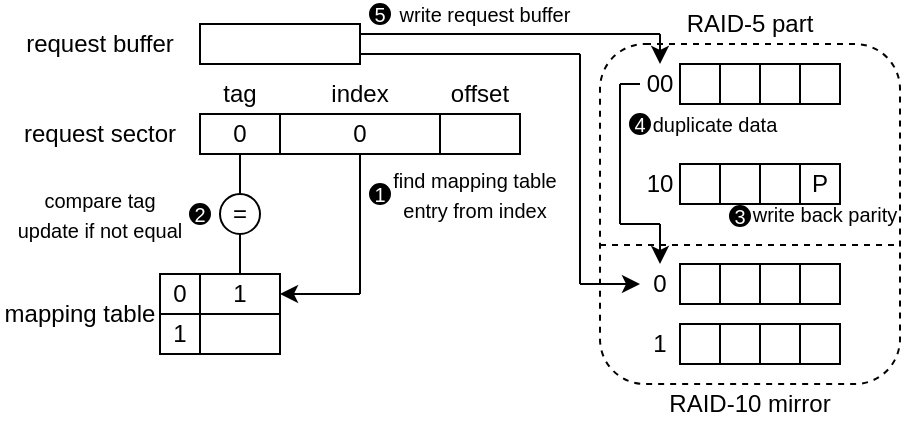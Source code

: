<mxfile version="25.0.3">
  <diagram name="第 1 页" id="aUOQR-wsq74Hpg31Q0KC">
    <mxGraphModel dx="1037" dy="570" grid="1" gridSize="10" guides="1" tooltips="1" connect="1" arrows="1" fold="1" page="1" pageScale="1" pageWidth="827" pageHeight="1169" math="0" shadow="0">
      <root>
        <mxCell id="0" />
        <mxCell id="1" parent="0" />
        <mxCell id="45SY03B-sCrbb0B-hz9v-48" value="" style="rounded=1;whiteSpace=wrap;html=1;fillColor=none;dashed=1;" parent="1" vertex="1">
          <mxGeometry x="300" y="25" width="150" height="170" as="geometry" />
        </mxCell>
        <mxCell id="45SY03B-sCrbb0B-hz9v-1" value="0" style="rounded=0;whiteSpace=wrap;html=1;fillColor=none;" parent="1" vertex="1">
          <mxGeometry x="100" y="60" width="40" height="20" as="geometry" />
        </mxCell>
        <mxCell id="45SY03B-sCrbb0B-hz9v-2" value="0" style="rounded=0;whiteSpace=wrap;html=1;fillColor=none;" parent="1" vertex="1">
          <mxGeometry x="140" y="60" width="80" height="20" as="geometry" />
        </mxCell>
        <mxCell id="45SY03B-sCrbb0B-hz9v-3" value="" style="rounded=0;whiteSpace=wrap;html=1;fillColor=none;" parent="1" vertex="1">
          <mxGeometry x="220" y="60" width="40" height="20" as="geometry" />
        </mxCell>
        <mxCell id="45SY03B-sCrbb0B-hz9v-4" value="tag" style="rounded=0;whiteSpace=wrap;html=1;fillColor=none;strokeColor=none;" parent="1" vertex="1">
          <mxGeometry x="100" y="40" width="40" height="20" as="geometry" />
        </mxCell>
        <mxCell id="45SY03B-sCrbb0B-hz9v-5" value="index" style="rounded=0;whiteSpace=wrap;html=1;fillColor=none;strokeColor=none;" parent="1" vertex="1">
          <mxGeometry x="160" y="40" width="40" height="20" as="geometry" />
        </mxCell>
        <mxCell id="45SY03B-sCrbb0B-hz9v-6" value="offset" style="rounded=0;whiteSpace=wrap;html=1;fillColor=none;strokeColor=none;" parent="1" vertex="1">
          <mxGeometry x="220" y="40" width="40" height="20" as="geometry" />
        </mxCell>
        <mxCell id="45SY03B-sCrbb0B-hz9v-7" value="request sector" style="rounded=0;whiteSpace=wrap;html=1;fillColor=none;strokeColor=none;" parent="1" vertex="1">
          <mxGeometry x="10" y="60" width="80" height="20" as="geometry" />
        </mxCell>
        <mxCell id="45SY03B-sCrbb0B-hz9v-8" value="1" style="rounded=0;whiteSpace=wrap;html=1;fillColor=none;" parent="1" vertex="1">
          <mxGeometry x="100" y="140" width="40" height="20" as="geometry" />
        </mxCell>
        <mxCell id="45SY03B-sCrbb0B-hz9v-10" value="" style="endArrow=none;html=1;rounded=0;exitX=0.5;exitY=1;exitDx=0;exitDy=0;endSize=6;" parent="1" source="45SY03B-sCrbb0B-hz9v-2" edge="1">
          <mxGeometry width="50" height="50" relative="1" as="geometry">
            <mxPoint x="410" y="230" as="sourcePoint" />
            <mxPoint x="180" y="150" as="targetPoint" />
          </mxGeometry>
        </mxCell>
        <mxCell id="45SY03B-sCrbb0B-hz9v-12" value="=" style="ellipse;whiteSpace=wrap;html=1;aspect=fixed;fillColor=none;" parent="1" vertex="1">
          <mxGeometry x="110" y="100" width="20" height="20" as="geometry" />
        </mxCell>
        <mxCell id="45SY03B-sCrbb0B-hz9v-13" value="" style="endArrow=none;html=1;rounded=0;exitX=0.5;exitY=0;exitDx=0;exitDy=0;entryX=0.5;entryY=1;entryDx=0;entryDy=0;" parent="1" source="45SY03B-sCrbb0B-hz9v-8" target="45SY03B-sCrbb0B-hz9v-12" edge="1">
          <mxGeometry width="50" height="50" relative="1" as="geometry">
            <mxPoint x="410" y="230" as="sourcePoint" />
            <mxPoint x="460" y="180" as="targetPoint" />
          </mxGeometry>
        </mxCell>
        <mxCell id="45SY03B-sCrbb0B-hz9v-14" value="" style="endArrow=none;html=1;rounded=0;exitX=0.5;exitY=0;exitDx=0;exitDy=0;entryX=0.5;entryY=1;entryDx=0;entryDy=0;" parent="1" source="45SY03B-sCrbb0B-hz9v-12" target="45SY03B-sCrbb0B-hz9v-1" edge="1">
          <mxGeometry width="50" height="50" relative="1" as="geometry">
            <mxPoint x="410" y="230" as="sourcePoint" />
            <mxPoint x="460" y="180" as="targetPoint" />
          </mxGeometry>
        </mxCell>
        <mxCell id="45SY03B-sCrbb0B-hz9v-15" value="mapping table" style="rounded=0;whiteSpace=wrap;html=1;fillColor=none;strokeColor=none;" parent="1" vertex="1">
          <mxGeometry y="150" width="80" height="20" as="geometry" />
        </mxCell>
        <mxCell id="45SY03B-sCrbb0B-hz9v-17" value="" style="rounded=0;whiteSpace=wrap;html=1;fillColor=none;" parent="1" vertex="1">
          <mxGeometry x="100" y="160" width="40" height="20" as="geometry" />
        </mxCell>
        <mxCell id="45SY03B-sCrbb0B-hz9v-18" value="0" style="rounded=0;whiteSpace=wrap;html=1;fillColor=none;" parent="1" vertex="1">
          <mxGeometry x="80" y="140" width="20" height="20" as="geometry" />
        </mxCell>
        <mxCell id="45SY03B-sCrbb0B-hz9v-19" value="1" style="rounded=0;whiteSpace=wrap;html=1;fillColor=none;" parent="1" vertex="1">
          <mxGeometry x="80" y="160" width="20" height="20" as="geometry" />
        </mxCell>
        <mxCell id="45SY03B-sCrbb0B-hz9v-21" value="" style="rounded=0;whiteSpace=wrap;html=1;fillColor=none;" parent="1" vertex="1">
          <mxGeometry x="340" y="35" width="20" height="20" as="geometry" />
        </mxCell>
        <mxCell id="45SY03B-sCrbb0B-hz9v-22" value="" style="rounded=0;whiteSpace=wrap;html=1;fillColor=none;" parent="1" vertex="1">
          <mxGeometry x="360" y="35" width="20" height="20" as="geometry" />
        </mxCell>
        <mxCell id="45SY03B-sCrbb0B-hz9v-23" value="" style="rounded=0;whiteSpace=wrap;html=1;fillColor=none;" parent="1" vertex="1">
          <mxGeometry x="380" y="35" width="20" height="20" as="geometry" />
        </mxCell>
        <mxCell id="45SY03B-sCrbb0B-hz9v-24" value="" style="rounded=0;whiteSpace=wrap;html=1;fillColor=none;" parent="1" vertex="1">
          <mxGeometry x="400" y="35" width="20" height="20" as="geometry" />
        </mxCell>
        <mxCell id="45SY03B-sCrbb0B-hz9v-25" value="" style="rounded=0;whiteSpace=wrap;html=1;fillColor=none;" parent="1" vertex="1">
          <mxGeometry x="340" y="85" width="20" height="20" as="geometry" />
        </mxCell>
        <mxCell id="45SY03B-sCrbb0B-hz9v-26" value="" style="rounded=0;whiteSpace=wrap;html=1;fillColor=none;" parent="1" vertex="1">
          <mxGeometry x="360" y="85" width="20" height="20" as="geometry" />
        </mxCell>
        <mxCell id="45SY03B-sCrbb0B-hz9v-27" value="" style="rounded=0;whiteSpace=wrap;html=1;fillColor=none;" parent="1" vertex="1">
          <mxGeometry x="380" y="85" width="20" height="20" as="geometry" />
        </mxCell>
        <mxCell id="45SY03B-sCrbb0B-hz9v-28" value="P" style="rounded=0;whiteSpace=wrap;html=1;fillColor=none;" parent="1" vertex="1">
          <mxGeometry x="400" y="85" width="20" height="20" as="geometry" />
        </mxCell>
        <mxCell id="45SY03B-sCrbb0B-hz9v-29" value="" style="rounded=0;whiteSpace=wrap;html=1;fillColor=none;" parent="1" vertex="1">
          <mxGeometry x="340" y="135" width="20" height="20" as="geometry" />
        </mxCell>
        <mxCell id="45SY03B-sCrbb0B-hz9v-30" value="" style="rounded=0;whiteSpace=wrap;html=1;fillColor=none;" parent="1" vertex="1">
          <mxGeometry x="360" y="135" width="20" height="20" as="geometry" />
        </mxCell>
        <mxCell id="45SY03B-sCrbb0B-hz9v-31" value="" style="rounded=0;whiteSpace=wrap;html=1;fillColor=none;" parent="1" vertex="1">
          <mxGeometry x="380" y="135" width="20" height="20" as="geometry" />
        </mxCell>
        <mxCell id="45SY03B-sCrbb0B-hz9v-32" value="" style="rounded=0;whiteSpace=wrap;html=1;fillColor=none;" parent="1" vertex="1">
          <mxGeometry x="400" y="135" width="20" height="20" as="geometry" />
        </mxCell>
        <mxCell id="45SY03B-sCrbb0B-hz9v-34" value="" style="rounded=0;whiteSpace=wrap;html=1;fillColor=none;" parent="1" vertex="1">
          <mxGeometry x="340" y="165" width="20" height="20" as="geometry" />
        </mxCell>
        <mxCell id="45SY03B-sCrbb0B-hz9v-35" value="" style="rounded=0;whiteSpace=wrap;html=1;fillColor=none;" parent="1" vertex="1">
          <mxGeometry x="360" y="165" width="20" height="20" as="geometry" />
        </mxCell>
        <mxCell id="45SY03B-sCrbb0B-hz9v-36" value="" style="rounded=0;whiteSpace=wrap;html=1;fillColor=none;" parent="1" vertex="1">
          <mxGeometry x="380" y="165" width="20" height="20" as="geometry" />
        </mxCell>
        <mxCell id="45SY03B-sCrbb0B-hz9v-37" value="" style="rounded=0;whiteSpace=wrap;html=1;fillColor=none;" parent="1" vertex="1">
          <mxGeometry x="400" y="165" width="20" height="20" as="geometry" />
        </mxCell>
        <mxCell id="45SY03B-sCrbb0B-hz9v-38" value="0&lt;span style=&quot;color: rgba(0, 0, 0, 0); font-family: monospace; font-size: 0px; text-align: start; text-wrap-mode: nowrap;&quot;&gt;%3CmxGraphModel%3E%3Croot%3E%3CmxCell%20id%3D%220%22%2F%3E%3CmxCell%20id%3D%221%22%20parent%3D%220%22%2F%3E%3CmxCell%20id%3D%222%22%20value%3D%22%22%20style%3D%22rounded%3D0%3BwhiteSpace%3Dwrap%3Bhtml%3D1%3BfillColor%3Dnone%3B%22%20vertex%3D%221%22%20parent%3D%221%22%3E%3CmxGeometry%20x%3D%22320%22%20y%3D%22120%22%20width%3D%2220%22%20height%3D%2220%22%20as%3D%22geometry%22%2F%3E%3C%2FmxCell%3E%3C%2Froot%3E%3C%2FmxGraphModel%3E&lt;/span&gt;" style="rounded=0;whiteSpace=wrap;html=1;fillColor=none;strokeColor=none;" parent="1" vertex="1">
          <mxGeometry x="320" y="135" width="20" height="20" as="geometry" />
        </mxCell>
        <mxCell id="45SY03B-sCrbb0B-hz9v-39" value="1" style="rounded=0;whiteSpace=wrap;html=1;fillColor=none;strokeColor=none;" parent="1" vertex="1">
          <mxGeometry x="320" y="165" width="20" height="20" as="geometry" />
        </mxCell>
        <mxCell id="45SY03B-sCrbb0B-hz9v-40" value="00" style="rounded=0;whiteSpace=wrap;html=1;fillColor=none;strokeColor=none;" parent="1" vertex="1">
          <mxGeometry x="320" y="35" width="20" height="20" as="geometry" />
        </mxCell>
        <mxCell id="45SY03B-sCrbb0B-hz9v-41" value="10" style="rounded=0;whiteSpace=wrap;html=1;fillColor=none;strokeColor=none;" parent="1" vertex="1">
          <mxGeometry x="320" y="85" width="20" height="20" as="geometry" />
        </mxCell>
        <mxCell id="45SY03B-sCrbb0B-hz9v-42" value="" style="endArrow=none;html=1;rounded=0;entryX=0;entryY=0.5;entryDx=0;entryDy=0;" parent="1" target="45SY03B-sCrbb0B-hz9v-40" edge="1">
          <mxGeometry width="50" height="50" relative="1" as="geometry">
            <mxPoint x="310" y="45" as="sourcePoint" />
            <mxPoint x="460" y="175" as="targetPoint" />
          </mxGeometry>
        </mxCell>
        <mxCell id="45SY03B-sCrbb0B-hz9v-43" value="" style="endArrow=none;html=1;rounded=0;" parent="1" edge="1">
          <mxGeometry width="50" height="50" relative="1" as="geometry">
            <mxPoint x="310" y="45" as="sourcePoint" />
            <mxPoint x="310" y="115" as="targetPoint" />
          </mxGeometry>
        </mxCell>
        <mxCell id="45SY03B-sCrbb0B-hz9v-49" value="" style="endArrow=classic;html=1;rounded=0;entryX=0.5;entryY=0;entryDx=0;entryDy=0;" parent="1" target="45SY03B-sCrbb0B-hz9v-38" edge="1">
          <mxGeometry width="50" height="50" relative="1" as="geometry">
            <mxPoint x="330" y="115" as="sourcePoint" />
            <mxPoint x="460" y="175" as="targetPoint" />
          </mxGeometry>
        </mxCell>
        <mxCell id="45SY03B-sCrbb0B-hz9v-50" value="" style="endArrow=none;html=1;rounded=0;" parent="1" edge="1">
          <mxGeometry width="50" height="50" relative="1" as="geometry">
            <mxPoint x="310" y="115" as="sourcePoint" />
            <mxPoint x="330" y="115" as="targetPoint" />
          </mxGeometry>
        </mxCell>
        <mxCell id="45SY03B-sCrbb0B-hz9v-51" value="" style="endArrow=none;dashed=1;html=1;rounded=0;exitX=0;exitY=0.591;exitDx=0;exitDy=0;exitPerimeter=0;entryX=0.997;entryY=0.591;entryDx=0;entryDy=0;entryPerimeter=0;" parent="1" source="45SY03B-sCrbb0B-hz9v-48" target="45SY03B-sCrbb0B-hz9v-48" edge="1">
          <mxGeometry width="50" height="50" relative="1" as="geometry">
            <mxPoint x="410" y="225" as="sourcePoint" />
            <mxPoint x="460" y="175" as="targetPoint" />
          </mxGeometry>
        </mxCell>
        <mxCell id="45SY03B-sCrbb0B-hz9v-52" value="" style="rounded=0;whiteSpace=wrap;html=1;fillColor=none;" parent="1" vertex="1">
          <mxGeometry x="100" y="15" width="80" height="20" as="geometry" />
        </mxCell>
        <mxCell id="45SY03B-sCrbb0B-hz9v-54" value="" style="endArrow=classic;html=1;rounded=0;entryX=0.5;entryY=0;entryDx=0;entryDy=0;" parent="1" target="45SY03B-sCrbb0B-hz9v-40" edge="1">
          <mxGeometry width="50" height="50" relative="1" as="geometry">
            <mxPoint x="330" y="20" as="sourcePoint" />
            <mxPoint x="440" y="80" as="targetPoint" />
          </mxGeometry>
        </mxCell>
        <mxCell id="45SY03B-sCrbb0B-hz9v-55" value="" style="endArrow=none;html=1;rounded=0;exitX=1;exitY=0.25;exitDx=0;exitDy=0;" parent="1" source="45SY03B-sCrbb0B-hz9v-52" edge="1">
          <mxGeometry width="50" height="50" relative="1" as="geometry">
            <mxPoint x="390" y="130" as="sourcePoint" />
            <mxPoint x="330" y="20" as="targetPoint" />
          </mxGeometry>
        </mxCell>
        <mxCell id="45SY03B-sCrbb0B-hz9v-56" value="" style="endArrow=none;html=1;rounded=0;exitX=1;exitY=0.75;exitDx=0;exitDy=0;" parent="1" source="45SY03B-sCrbb0B-hz9v-52" edge="1">
          <mxGeometry width="50" height="50" relative="1" as="geometry">
            <mxPoint x="390" y="130" as="sourcePoint" />
            <mxPoint x="290" y="30" as="targetPoint" />
          </mxGeometry>
        </mxCell>
        <mxCell id="45SY03B-sCrbb0B-hz9v-57" value="" style="endArrow=none;html=1;rounded=0;" parent="1" edge="1">
          <mxGeometry width="50" height="50" relative="1" as="geometry">
            <mxPoint x="290" y="30" as="sourcePoint" />
            <mxPoint x="290" y="145" as="targetPoint" />
          </mxGeometry>
        </mxCell>
        <mxCell id="45SY03B-sCrbb0B-hz9v-58" value="" style="endArrow=classic;html=1;rounded=0;entryX=0;entryY=0.5;entryDx=0;entryDy=0;" parent="1" target="45SY03B-sCrbb0B-hz9v-38" edge="1">
          <mxGeometry width="50" height="50" relative="1" as="geometry">
            <mxPoint x="290" y="145" as="sourcePoint" />
            <mxPoint x="440" y="80" as="targetPoint" />
          </mxGeometry>
        </mxCell>
        <mxCell id="45SY03B-sCrbb0B-hz9v-60" value="request buffer" style="rounded=0;whiteSpace=wrap;html=1;fillColor=none;strokeColor=none;" parent="1" vertex="1">
          <mxGeometry x="10" y="15" width="80" height="20" as="geometry" />
        </mxCell>
        <mxCell id="45SY03B-sCrbb0B-hz9v-61" value="&lt;font style=&quot;font-size: 10px;&quot; color=&quot;#ffffff&quot;&gt;1&lt;/font&gt;" style="ellipse;whiteSpace=wrap;html=1;aspect=fixed;fillColor=#000000;" parent="1" vertex="1">
          <mxGeometry x="185" y="95" width="10" height="10" as="geometry" />
        </mxCell>
        <mxCell id="45SY03B-sCrbb0B-hz9v-62" value="&lt;font style=&quot;font-size: 10px;&quot; color=&quot;#ffffff&quot;&gt;2&lt;/font&gt;" style="ellipse;whiteSpace=wrap;html=1;aspect=fixed;fillColor=#000000;" parent="1" vertex="1">
          <mxGeometry x="95" y="105" width="10" height="10" as="geometry" />
        </mxCell>
        <mxCell id="45SY03B-sCrbb0B-hz9v-63" value="&lt;font style=&quot;font-size: 10px;&quot; color=&quot;#ffffff&quot;&gt;3&lt;/font&gt;" style="ellipse;whiteSpace=wrap;html=1;aspect=fixed;fillColor=#000000;" parent="1" vertex="1">
          <mxGeometry x="365" y="106" width="10" height="10" as="geometry" />
        </mxCell>
        <mxCell id="45SY03B-sCrbb0B-hz9v-64" value="&lt;font style=&quot;font-size: 10px;&quot; color=&quot;#ffffff&quot;&gt;4&lt;/font&gt;" style="ellipse;whiteSpace=wrap;html=1;aspect=fixed;fillColor=#000000;" parent="1" vertex="1">
          <mxGeometry x="315" y="60" width="10" height="10" as="geometry" />
        </mxCell>
        <mxCell id="45SY03B-sCrbb0B-hz9v-65" value="&lt;font style=&quot;font-size: 10px;&quot; color=&quot;#ffffff&quot;&gt;5&lt;/font&gt;" style="ellipse;whiteSpace=wrap;html=1;aspect=fixed;fillColor=#000000;" parent="1" vertex="1">
          <mxGeometry x="185" y="5" width="10" height="10" as="geometry" />
        </mxCell>
        <mxCell id="45SY03B-sCrbb0B-hz9v-71" value="" style="endArrow=classic;html=1;rounded=0;entryX=1;entryY=0.5;entryDx=0;entryDy=0;" parent="1" target="45SY03B-sCrbb0B-hz9v-8" edge="1">
          <mxGeometry width="50" height="50" relative="1" as="geometry">
            <mxPoint x="180" y="150" as="sourcePoint" />
            <mxPoint x="180" y="160" as="targetPoint" />
          </mxGeometry>
        </mxCell>
        <mxCell id="45SY03B-sCrbb0B-hz9v-72" value="&lt;font style=&quot;font-size: 10px;&quot;&gt;find mapping table entry from index&lt;/font&gt;" style="rounded=0;whiteSpace=wrap;html=1;fillColor=none;strokeColor=none;" parent="1" vertex="1">
          <mxGeometry x="195" y="90" width="85" height="20" as="geometry" />
        </mxCell>
        <mxCell id="45SY03B-sCrbb0B-hz9v-73" value="&lt;font style=&quot;font-size: 10px;&quot;&gt;compare tag&lt;/font&gt;&lt;div&gt;&lt;font style=&quot;font-size: 10px;&quot;&gt;update if not equal&lt;/font&gt;&lt;/div&gt;" style="rounded=0;whiteSpace=wrap;html=1;fillColor=none;strokeColor=none;" parent="1" vertex="1">
          <mxGeometry x="5" y="100" width="90" height="20" as="geometry" />
        </mxCell>
        <mxCell id="45SY03B-sCrbb0B-hz9v-74" value="&lt;font style=&quot;font-size: 10px;&quot;&gt;write back parity&lt;/font&gt;" style="rounded=0;whiteSpace=wrap;html=1;fillColor=none;strokeColor=none;" parent="1" vertex="1">
          <mxGeometry x="375" y="105" width="75" height="10" as="geometry" />
        </mxCell>
        <mxCell id="45SY03B-sCrbb0B-hz9v-75" value="&lt;font style=&quot;font-size: 10px;&quot;&gt;duplicate data&lt;/font&gt;" style="rounded=0;whiteSpace=wrap;html=1;fillColor=none;strokeColor=none;" parent="1" vertex="1">
          <mxGeometry x="325" y="60" width="65" height="10" as="geometry" />
        </mxCell>
        <mxCell id="45SY03B-sCrbb0B-hz9v-76" value="&lt;font style=&quot;font-size: 10px;&quot;&gt;write request buffer&lt;/font&gt;" style="rounded=0;whiteSpace=wrap;html=1;fillColor=none;strokeColor=none;" parent="1" vertex="1">
          <mxGeometry x="195" y="5" width="95" height="10" as="geometry" />
        </mxCell>
        <mxCell id="45SY03B-sCrbb0B-hz9v-77" value="RAID-5 part" style="rounded=0;whiteSpace=wrap;html=1;fillColor=none;strokeColor=none;" parent="1" vertex="1">
          <mxGeometry x="335" y="5" width="80" height="20" as="geometry" />
        </mxCell>
        <mxCell id="45SY03B-sCrbb0B-hz9v-78" value="RAID-10 mirror" style="rounded=0;whiteSpace=wrap;html=1;fillColor=none;strokeColor=none;" parent="1" vertex="1">
          <mxGeometry x="325" y="195" width="100" height="20" as="geometry" />
        </mxCell>
      </root>
    </mxGraphModel>
  </diagram>
</mxfile>
